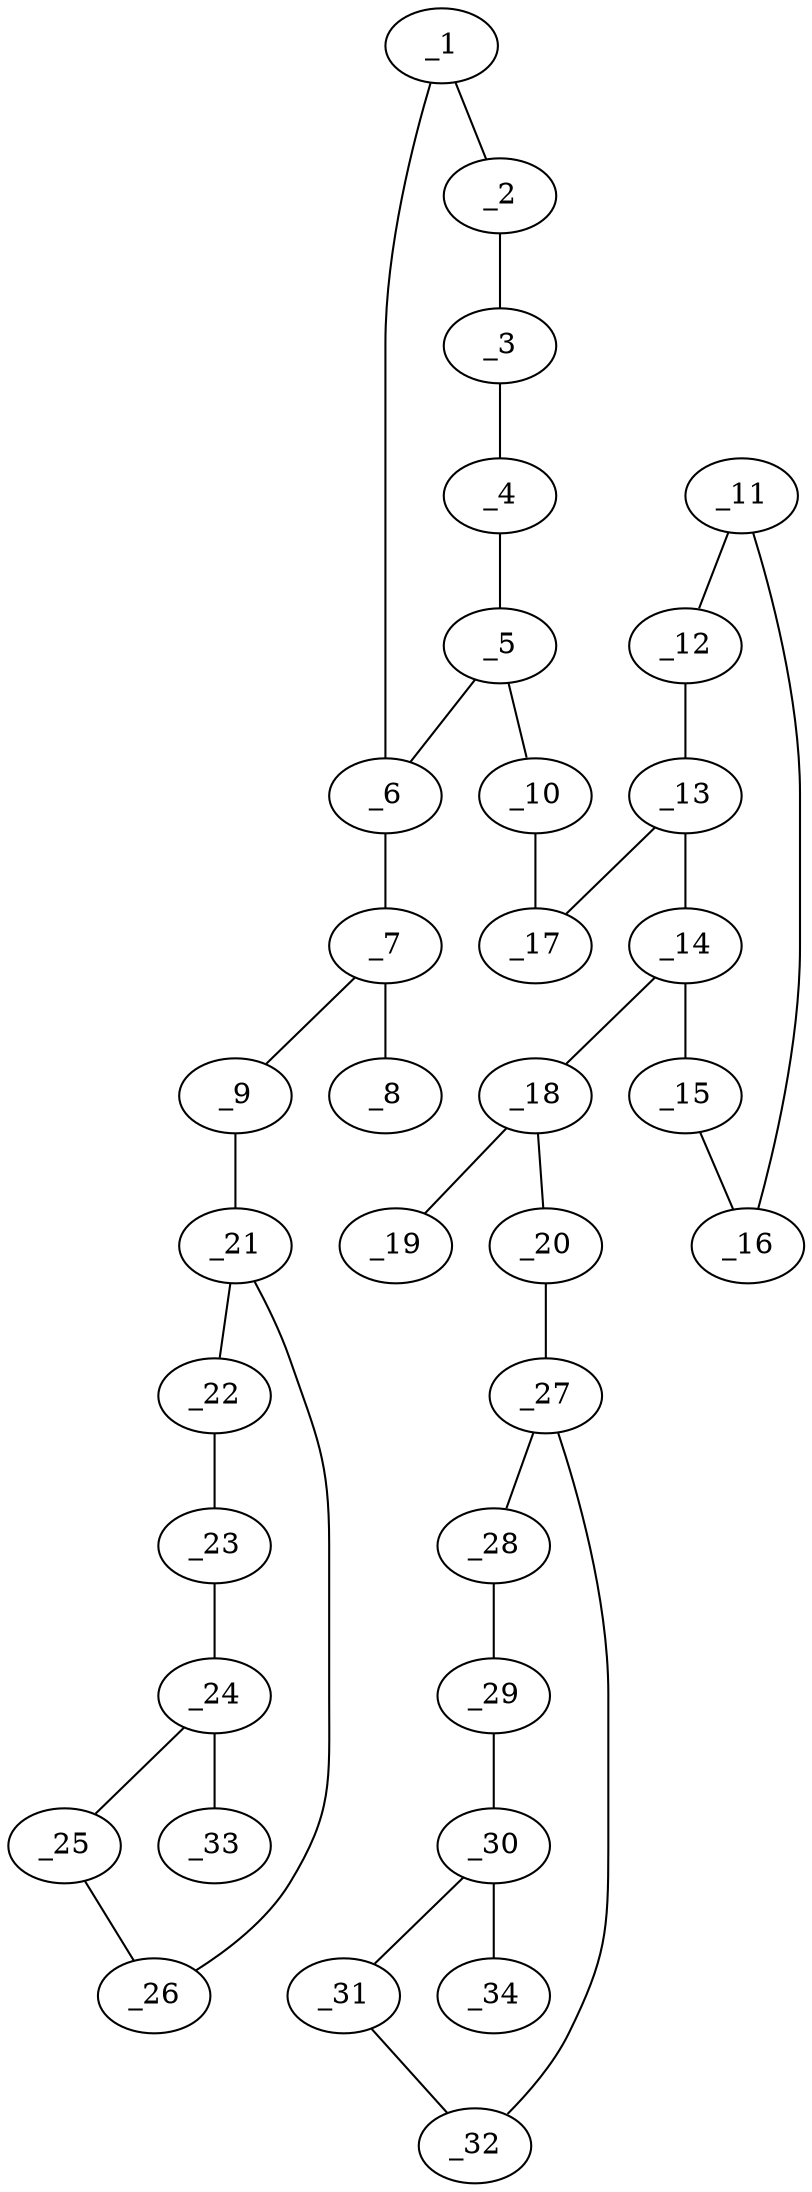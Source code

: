 graph molid639779 {
	_1	 [charge=0,
		chem=1,
		symbol="C  ",
		x="8.9282",
		y="-0.25"];
	_2	 [charge=0,
		chem=1,
		symbol="C  ",
		x="8.9282",
		y="-1.25"];
	_1 -- _2	 [valence=1];
	_6	 [charge=0,
		chem=1,
		symbol="C  ",
		x="8.0622",
		y="0.25"];
	_1 -- _6	 [valence=2];
	_3	 [charge=0,
		chem=1,
		symbol="C  ",
		x="8.0622",
		y="-1.75"];
	_2 -- _3	 [valence=2];
	_4	 [charge=0,
		chem=1,
		symbol="C  ",
		x="7.1962",
		y="-1.25"];
	_3 -- _4	 [valence=1];
	_5	 [charge=0,
		chem=1,
		symbol="C  ",
		x="7.1962",
		y="-0.25"];
	_4 -- _5	 [valence=2];
	_5 -- _6	 [valence=1];
	_10	 [charge=0,
		chem=16,
		symbol="Se ",
		x="6.3301",
		y="0.25"];
	_5 -- _10	 [valence=1];
	_7	 [charge=0,
		chem=1,
		symbol="C  ",
		x="8.0622",
		y="1.25"];
	_6 -- _7	 [valence=1];
	_8	 [charge=0,
		chem=2,
		symbol="O  ",
		x="7.1962",
		y="1.75"];
	_7 -- _8	 [valence=2];
	_9	 [charge=0,
		chem=4,
		symbol="N  ",
		x="8.9282",
		y="1.75"];
	_7 -- _9	 [valence=1];
	_21	 [charge=0,
		chem=1,
		symbol="C  ",
		x="8.9282",
		y="2.75"];
	_9 -- _21	 [valence=1];
	_17	 [charge=0,
		chem=16,
		symbol="Se ",
		x="5.4641",
		y="-0.25"];
	_10 -- _17	 [valence=1];
	_11	 [charge=0,
		chem=1,
		symbol="C  ",
		x="3.7321",
		y="1.75"];
	_12	 [charge=0,
		chem=1,
		symbol="C  ",
		x="4.5981",
		y="1.25"];
	_11 -- _12	 [valence=2];
	_16	 [charge=0,
		chem=1,
		symbol="C  ",
		x="2.866",
		y="1.25"];
	_11 -- _16	 [valence=1];
	_13	 [charge=0,
		chem=1,
		symbol="C  ",
		x="4.5981",
		y="0.25"];
	_12 -- _13	 [valence=1];
	_14	 [charge=0,
		chem=1,
		symbol="C  ",
		x="3.7321",
		y="-0.25"];
	_13 -- _14	 [valence=2];
	_13 -- _17	 [valence=1];
	_15	 [charge=0,
		chem=1,
		symbol="C  ",
		x="2.866",
		y="0.25"];
	_14 -- _15	 [valence=1];
	_18	 [charge=0,
		chem=1,
		symbol="C  ",
		x="3.7321",
		y="-1.25"];
	_14 -- _18	 [valence=1];
	_15 -- _16	 [valence=2];
	_19	 [charge=0,
		chem=2,
		symbol="O  ",
		x="4.5981",
		y="-1.75"];
	_18 -- _19	 [valence=2];
	_20	 [charge=0,
		chem=4,
		symbol="N  ",
		x="2.866",
		y="-1.75"];
	_18 -- _20	 [valence=1];
	_27	 [charge=0,
		chem=1,
		symbol="C  ",
		x="2.866",
		y="-2.75"];
	_20 -- _27	 [valence=1];
	_22	 [charge=0,
		chem=1,
		symbol="C  ",
		x="8.0622",
		y="3.25"];
	_21 -- _22	 [valence=1];
	_26	 [charge=0,
		chem=1,
		symbol="C  ",
		x="9.7943",
		y="3.25"];
	_21 -- _26	 [valence=2];
	_23	 [charge=0,
		chem=1,
		symbol="C  ",
		x="8.0622",
		y="4.25"];
	_22 -- _23	 [valence=2];
	_24	 [charge=0,
		chem=1,
		symbol="C  ",
		x="8.9282",
		y="4.75"];
	_23 -- _24	 [valence=1];
	_25	 [charge=0,
		chem=1,
		symbol="C  ",
		x="9.7943",
		y="4.25"];
	_24 -- _25	 [valence=2];
	_33	 [charge=0,
		chem=7,
		symbol="Cl ",
		x="8.9282",
		y="5.75"];
	_24 -- _33	 [valence=1];
	_25 -- _26	 [valence=1];
	_28	 [charge=0,
		chem=1,
		symbol="C  ",
		x="3.7321",
		y="-3.25"];
	_27 -- _28	 [valence=1];
	_32	 [charge=0,
		chem=1,
		symbol="C  ",
		x=2,
		y="-3.25"];
	_27 -- _32	 [valence=2];
	_29	 [charge=0,
		chem=1,
		symbol="C  ",
		x="3.7321",
		y="-4.25"];
	_28 -- _29	 [valence=2];
	_30	 [charge=0,
		chem=1,
		symbol="C  ",
		x="2.866",
		y="-4.75"];
	_29 -- _30	 [valence=1];
	_31	 [charge=0,
		chem=1,
		symbol="C  ",
		x=2,
		y="-4.25"];
	_30 -- _31	 [valence=2];
	_34	 [charge=0,
		chem=7,
		symbol="Cl ",
		x="2.866",
		y="-5.75"];
	_30 -- _34	 [valence=1];
	_31 -- _32	 [valence=1];
}
